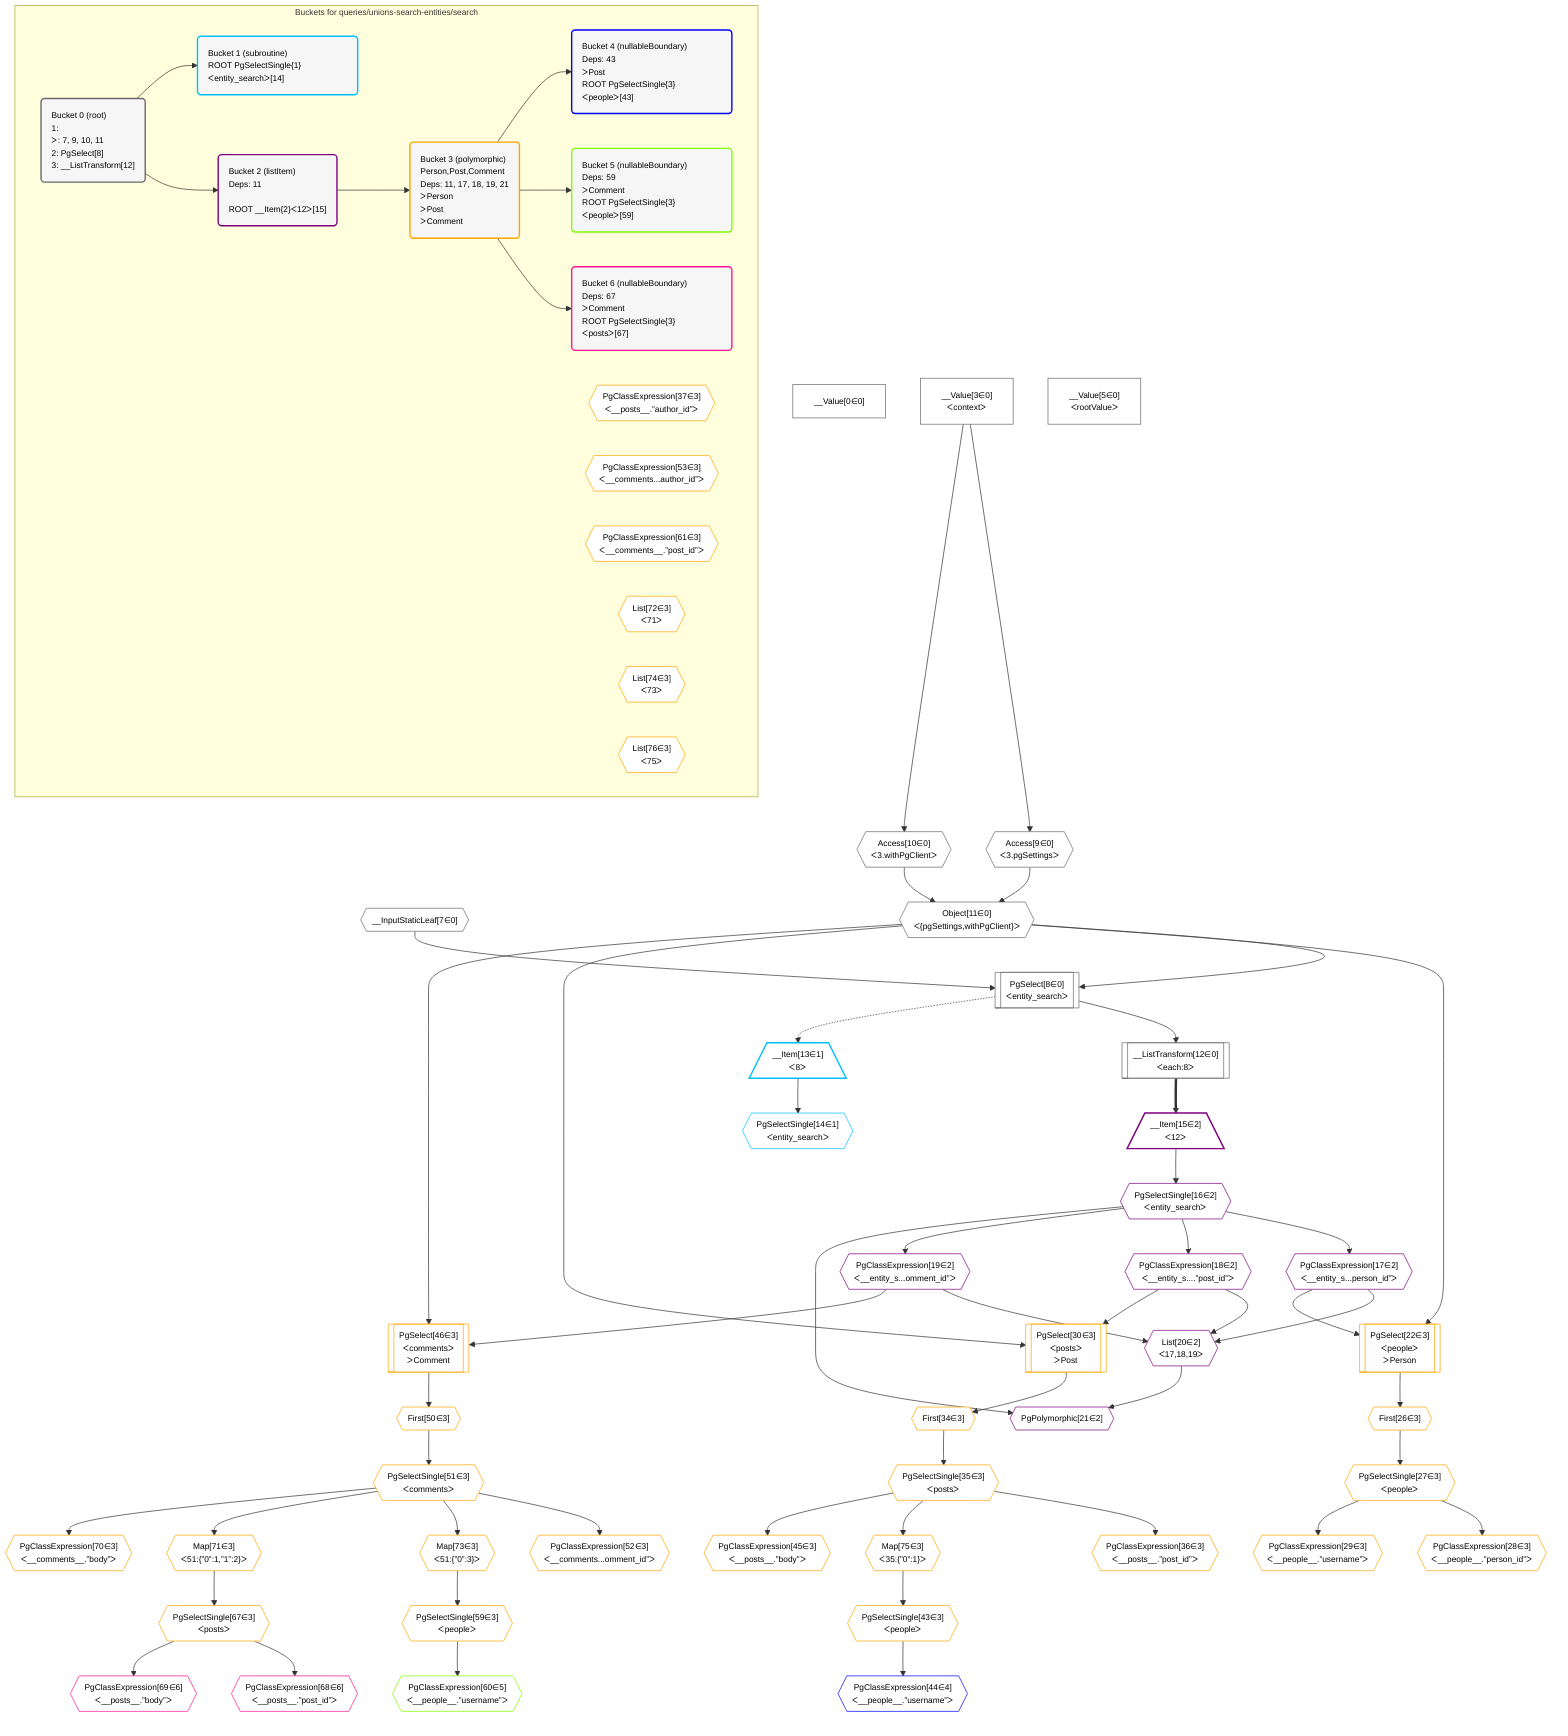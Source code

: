 %%{init: {'themeVariables': { 'fontSize': '12px'}}}%%
graph TD
    classDef path fill:#eee,stroke:#000,color:#000
    classDef plan fill:#fff,stroke-width:1px,color:#000
    classDef itemplan fill:#fff,stroke-width:2px,color:#000
    classDef unbatchedplan fill:#dff,stroke-width:1px,color:#000
    classDef sideeffectplan fill:#fcc,stroke-width:2px,color:#000
    classDef bucket fill:#f6f6f6,color:#000,stroke-width:2px,text-align:left


    %% define steps
    __Value0["__Value[0∈0]"]:::plan
    __Value3["__Value[3∈0]<br />ᐸcontextᐳ"]:::plan
    __Value5["__Value[5∈0]<br />ᐸrootValueᐳ"]:::plan
    __InputStaticLeaf7{{"__InputStaticLeaf[7∈0]"}}:::plan
    Access9{{"Access[9∈0]<br />ᐸ3.pgSettingsᐳ"}}:::plan
    Access10{{"Access[10∈0]<br />ᐸ3.withPgClientᐳ"}}:::plan
    Object11{{"Object[11∈0]<br />ᐸ{pgSettings,withPgClient}ᐳ"}}:::plan
    PgSelect8[["PgSelect[8∈0]<br />ᐸentity_searchᐳ"]]:::plan
    __ListTransform12[["__ListTransform[12∈0]<br />ᐸeach:8ᐳ"]]:::plan
    __Item13[/"__Item[13∈1]<br />ᐸ8ᐳ"\]:::itemplan
    PgSelectSingle14{{"PgSelectSingle[14∈1]<br />ᐸentity_searchᐳ"}}:::plan
    __Item15[/"__Item[15∈2]<br />ᐸ12ᐳ"\]:::itemplan
    PgSelectSingle16{{"PgSelectSingle[16∈2]<br />ᐸentity_searchᐳ"}}:::plan
    PgClassExpression17{{"PgClassExpression[17∈2]<br />ᐸ__entity_s...person_id”ᐳ"}}:::plan
    PgClassExpression18{{"PgClassExpression[18∈2]<br />ᐸ__entity_s....”post_id”ᐳ"}}:::plan
    PgClassExpression19{{"PgClassExpression[19∈2]<br />ᐸ__entity_s...omment_id”ᐳ"}}:::plan
    List20{{"List[20∈2]<br />ᐸ17,18,19ᐳ"}}:::plan
    PgPolymorphic21{{"PgPolymorphic[21∈2]"}}:::plan
    PgSelect22[["PgSelect[22∈3]<br />ᐸpeopleᐳ<br />ᐳPerson"]]:::plan
    First26{{"First[26∈3]"}}:::plan
    PgSelectSingle27{{"PgSelectSingle[27∈3]<br />ᐸpeopleᐳ"}}:::plan
    PgClassExpression28{{"PgClassExpression[28∈3]<br />ᐸ__people__.”person_id”ᐳ"}}:::plan
    PgClassExpression29{{"PgClassExpression[29∈3]<br />ᐸ__people__.”username”ᐳ"}}:::plan
    PgSelect30[["PgSelect[30∈3]<br />ᐸpostsᐳ<br />ᐳPost"]]:::plan
    First34{{"First[34∈3]"}}:::plan
    PgSelectSingle35{{"PgSelectSingle[35∈3]<br />ᐸpostsᐳ"}}:::plan
    PgClassExpression36{{"PgClassExpression[36∈3]<br />ᐸ__posts__.”post_id”ᐳ"}}:::plan
    Map75{{"Map[75∈3]<br />ᐸ35:{”0”:1}ᐳ"}}:::plan
    PgSelectSingle43{{"PgSelectSingle[43∈3]<br />ᐸpeopleᐳ"}}:::plan
    PgClassExpression44{{"PgClassExpression[44∈4]<br />ᐸ__people__.”username”ᐳ"}}:::plan
    PgClassExpression45{{"PgClassExpression[45∈3]<br />ᐸ__posts__.”body”ᐳ"}}:::plan
    PgSelect46[["PgSelect[46∈3]<br />ᐸcommentsᐳ<br />ᐳComment"]]:::plan
    First50{{"First[50∈3]"}}:::plan
    PgSelectSingle51{{"PgSelectSingle[51∈3]<br />ᐸcommentsᐳ"}}:::plan
    PgClassExpression52{{"PgClassExpression[52∈3]<br />ᐸ__comments...omment_id”ᐳ"}}:::plan
    Map73{{"Map[73∈3]<br />ᐸ51:{”0”:3}ᐳ"}}:::plan
    PgSelectSingle59{{"PgSelectSingle[59∈3]<br />ᐸpeopleᐳ"}}:::plan
    PgClassExpression60{{"PgClassExpression[60∈5]<br />ᐸ__people__.”username”ᐳ"}}:::plan
    Map71{{"Map[71∈3]<br />ᐸ51:{”0”:1,”1”:2}ᐳ"}}:::plan
    PgSelectSingle67{{"PgSelectSingle[67∈3]<br />ᐸpostsᐳ"}}:::plan
    PgClassExpression68{{"PgClassExpression[68∈6]<br />ᐸ__posts__.”post_id”ᐳ"}}:::plan
    PgClassExpression69{{"PgClassExpression[69∈6]<br />ᐸ__posts__.”body”ᐳ"}}:::plan
    PgClassExpression70{{"PgClassExpression[70∈3]<br />ᐸ__comments__.”body”ᐳ"}}:::plan

    %% plan dependencies
    __Value3 --> Access9
    __Value3 --> Access10
    Access9 & Access10 --> Object11
    Object11 & __InputStaticLeaf7 --> PgSelect8
    PgSelect8 --> __ListTransform12
    PgSelect8 -.-> __Item13
    __Item13 --> PgSelectSingle14
    __ListTransform12 ==> __Item15
    __Item15 --> PgSelectSingle16
    PgSelectSingle16 --> PgClassExpression17
    PgSelectSingle16 --> PgClassExpression18
    PgSelectSingle16 --> PgClassExpression19
    PgClassExpression17 & PgClassExpression18 & PgClassExpression19 --> List20
    PgSelectSingle16 & List20 --> PgPolymorphic21
    Object11 & PgClassExpression17 --> PgSelect22
    PgSelect22 --> First26
    First26 --> PgSelectSingle27
    PgSelectSingle27 --> PgClassExpression28
    PgSelectSingle27 --> PgClassExpression29
    Object11 & PgClassExpression18 --> PgSelect30
    PgSelect30 --> First34
    First34 --> PgSelectSingle35
    PgSelectSingle35 --> PgClassExpression36
    PgSelectSingle35 --> Map75
    Map75 --> PgSelectSingle43
    PgSelectSingle43 --> PgClassExpression44
    PgSelectSingle35 --> PgClassExpression45
    Object11 & PgClassExpression19 --> PgSelect46
    PgSelect46 --> First50
    First50 --> PgSelectSingle51
    PgSelectSingle51 --> PgClassExpression52
    PgSelectSingle51 --> Map73
    Map73 --> PgSelectSingle59
    PgSelectSingle59 --> PgClassExpression60
    PgSelectSingle51 --> Map71
    Map71 --> PgSelectSingle67
    PgSelectSingle67 --> PgClassExpression68
    PgSelectSingle67 --> PgClassExpression69
    PgSelectSingle51 --> PgClassExpression70

    subgraph "Buckets for queries/unions-search-entities/search"
    Bucket0("Bucket 0 (root)<br />1: <br />ᐳ: 7, 9, 10, 11<br />2: PgSelect[8]<br />3: __ListTransform[12]"):::bucket
    classDef bucket0 stroke:#696969
    class Bucket0,__Value0,__Value3,__Value5,__InputStaticLeaf7,PgSelect8,Access9,Access10,Object11,__ListTransform12 bucket0
    Bucket1("Bucket 1 (subroutine)<br />ROOT PgSelectSingle{1}ᐸentity_searchᐳ[14]"):::bucket
    classDef bucket1 stroke:#00bfff
    class Bucket1,__Item13,PgSelectSingle14 bucket1
    Bucket2("Bucket 2 (listItem)<br />Deps: 11<br /><br />ROOT __Item{2}ᐸ12ᐳ[15]"):::bucket
    classDef bucket2 stroke:#7f007f
    class Bucket2,__Item15,PgSelectSingle16,PgClassExpression17,PgClassExpression18,PgClassExpression19,List20,PgPolymorphic21 bucket2
    Bucket3("Bucket 3 (polymorphic)<br />Person,Post,Comment<br />Deps: 11, 17, 18, 19, 21<br />ᐳPerson<br />ᐳPost<br />ᐳComment"):::bucket
    classDef bucket3 stroke:#ffa500
    PgClassExpression37{{"PgClassExpression[37∈3]<br />ᐸ__posts__.”author_id”ᐳ"}}:::plan
    PgClassExpression53{{"PgClassExpression[53∈3]<br />ᐸ__comments...author_id”ᐳ"}}:::plan
    PgClassExpression61{{"PgClassExpression[61∈3]<br />ᐸ__comments__.”post_id”ᐳ"}}:::plan
    List72{{"List[72∈3]<br />ᐸ71ᐳ"}}:::plan
    List74{{"List[74∈3]<br />ᐸ73ᐳ"}}:::plan
    List76{{"List[76∈3]<br />ᐸ75ᐳ"}}:::plan
    class Bucket3,PgSelect22,First26,PgSelectSingle27,PgClassExpression28,PgClassExpression29,PgSelect30,First34,PgSelectSingle35,PgClassExpression36,PgClassExpression37,PgSelectSingle43,PgClassExpression45,PgSelect46,First50,PgSelectSingle51,PgClassExpression52,PgClassExpression53,PgSelectSingle59,PgClassExpression61,PgSelectSingle67,PgClassExpression70,Map71,List72,Map73,List74,Map75,List76 bucket3
    Bucket4("Bucket 4 (nullableBoundary)<br />Deps: 43<br />ᐳPost<br />ROOT PgSelectSingle{3}ᐸpeopleᐳ[43]"):::bucket
    classDef bucket4 stroke:#0000ff
    class Bucket4,PgClassExpression44 bucket4
    Bucket5("Bucket 5 (nullableBoundary)<br />Deps: 59<br />ᐳComment<br />ROOT PgSelectSingle{3}ᐸpeopleᐳ[59]"):::bucket
    classDef bucket5 stroke:#7fff00
    class Bucket5,PgClassExpression60 bucket5
    Bucket6("Bucket 6 (nullableBoundary)<br />Deps: 67<br />ᐳComment<br />ROOT PgSelectSingle{3}ᐸpostsᐳ[67]"):::bucket
    classDef bucket6 stroke:#ff1493
    class Bucket6,PgClassExpression68,PgClassExpression69 bucket6
    Bucket0 --> Bucket1 & Bucket2
    Bucket2 --> Bucket3
    Bucket3 --> Bucket4 & Bucket5 & Bucket6
    end